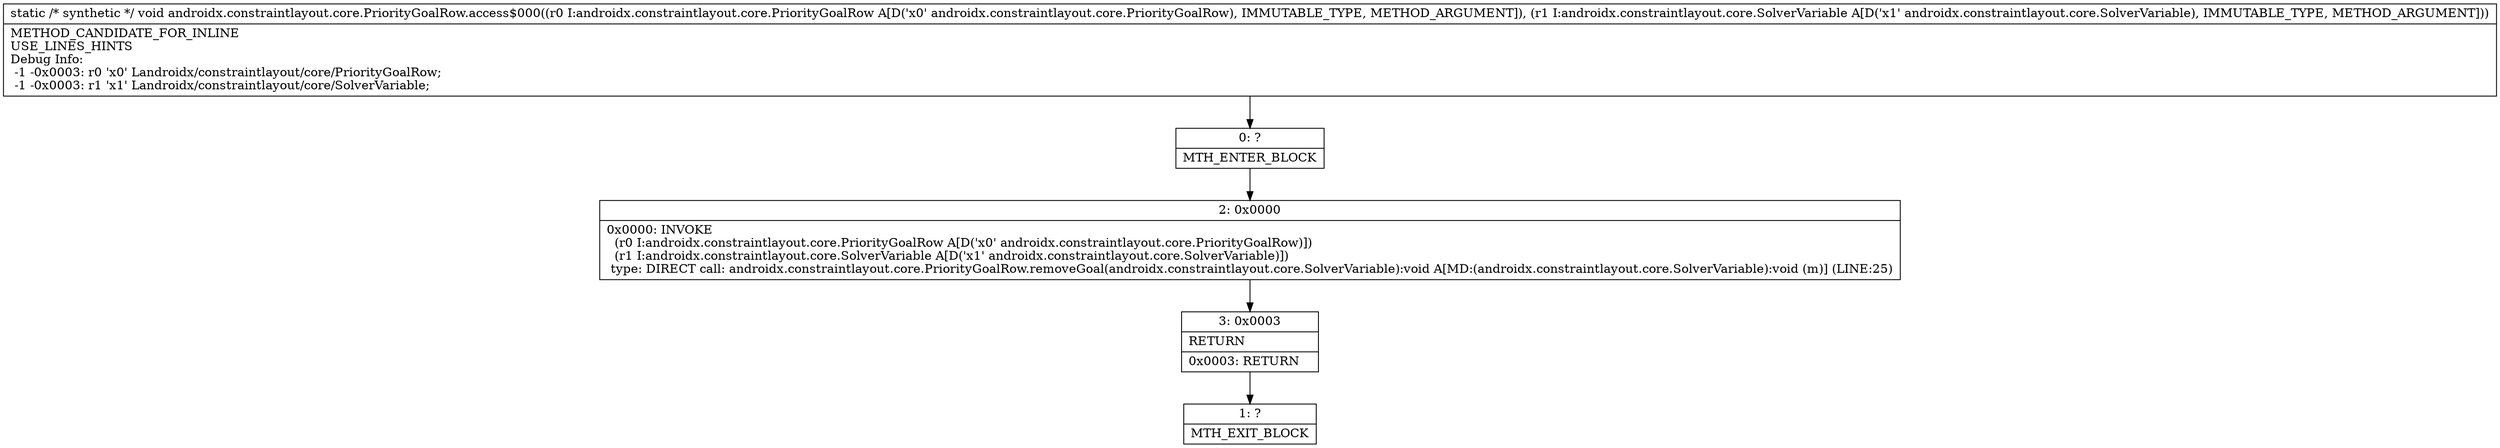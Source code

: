 digraph "CFG forandroidx.constraintlayout.core.PriorityGoalRow.access$000(Landroidx\/constraintlayout\/core\/PriorityGoalRow;Landroidx\/constraintlayout\/core\/SolverVariable;)V" {
Node_0 [shape=record,label="{0\:\ ?|MTH_ENTER_BLOCK\l}"];
Node_2 [shape=record,label="{2\:\ 0x0000|0x0000: INVOKE  \l  (r0 I:androidx.constraintlayout.core.PriorityGoalRow A[D('x0' androidx.constraintlayout.core.PriorityGoalRow)])\l  (r1 I:androidx.constraintlayout.core.SolverVariable A[D('x1' androidx.constraintlayout.core.SolverVariable)])\l type: DIRECT call: androidx.constraintlayout.core.PriorityGoalRow.removeGoal(androidx.constraintlayout.core.SolverVariable):void A[MD:(androidx.constraintlayout.core.SolverVariable):void (m)] (LINE:25)\l}"];
Node_3 [shape=record,label="{3\:\ 0x0003|RETURN\l|0x0003: RETURN   \l}"];
Node_1 [shape=record,label="{1\:\ ?|MTH_EXIT_BLOCK\l}"];
MethodNode[shape=record,label="{static \/* synthetic *\/ void androidx.constraintlayout.core.PriorityGoalRow.access$000((r0 I:androidx.constraintlayout.core.PriorityGoalRow A[D('x0' androidx.constraintlayout.core.PriorityGoalRow), IMMUTABLE_TYPE, METHOD_ARGUMENT]), (r1 I:androidx.constraintlayout.core.SolverVariable A[D('x1' androidx.constraintlayout.core.SolverVariable), IMMUTABLE_TYPE, METHOD_ARGUMENT]))  | METHOD_CANDIDATE_FOR_INLINE\lUSE_LINES_HINTS\lDebug Info:\l  \-1 \-0x0003: r0 'x0' Landroidx\/constraintlayout\/core\/PriorityGoalRow;\l  \-1 \-0x0003: r1 'x1' Landroidx\/constraintlayout\/core\/SolverVariable;\l}"];
MethodNode -> Node_0;Node_0 -> Node_2;
Node_2 -> Node_3;
Node_3 -> Node_1;
}

